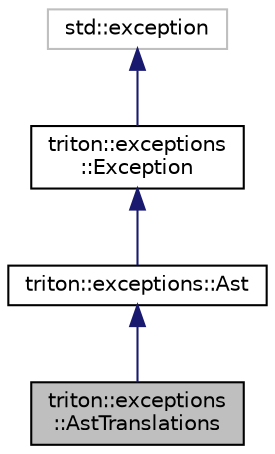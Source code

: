 digraph "triton::exceptions::AstTranslations"
{
  edge [fontname="Helvetica",fontsize="10",labelfontname="Helvetica",labelfontsize="10"];
  node [fontname="Helvetica",fontsize="10",shape=record];
  Node0 [label="triton::exceptions\l::AstTranslations",height=0.2,width=0.4,color="black", fillcolor="grey75", style="filled", fontcolor="black"];
  Node1 -> Node0 [dir="back",color="midnightblue",fontsize="10",style="solid",fontname="Helvetica"];
  Node1 [label="triton::exceptions::Ast",height=0.2,width=0.4,color="black", fillcolor="white", style="filled",URL="$classtriton_1_1exceptions_1_1Ast.html",tooltip="The exception class used by all AST nodes. "];
  Node2 -> Node1 [dir="back",color="midnightblue",fontsize="10",style="solid",fontname="Helvetica"];
  Node2 [label="triton::exceptions\l::Exception",height=0.2,width=0.4,color="black", fillcolor="white", style="filled",URL="$classtriton_1_1exceptions_1_1Exception.html",tooltip="The root class of all exceptions. "];
  Node3 -> Node2 [dir="back",color="midnightblue",fontsize="10",style="solid",fontname="Helvetica"];
  Node3 [label="std::exception",height=0.2,width=0.4,color="grey75", fillcolor="white", style="filled"];
}

